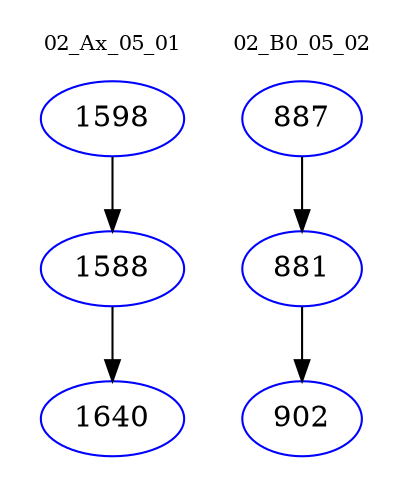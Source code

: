 digraph{
subgraph cluster_0 {
color = white
label = "02_Ax_05_01";
fontsize=10;
T0_1598 [label="1598", color="blue"]
T0_1598 -> T0_1588 [color="black"]
T0_1588 [label="1588", color="blue"]
T0_1588 -> T0_1640 [color="black"]
T0_1640 [label="1640", color="blue"]
}
subgraph cluster_1 {
color = white
label = "02_B0_05_02";
fontsize=10;
T1_887 [label="887", color="blue"]
T1_887 -> T1_881 [color="black"]
T1_881 [label="881", color="blue"]
T1_881 -> T1_902 [color="black"]
T1_902 [label="902", color="blue"]
}
}
